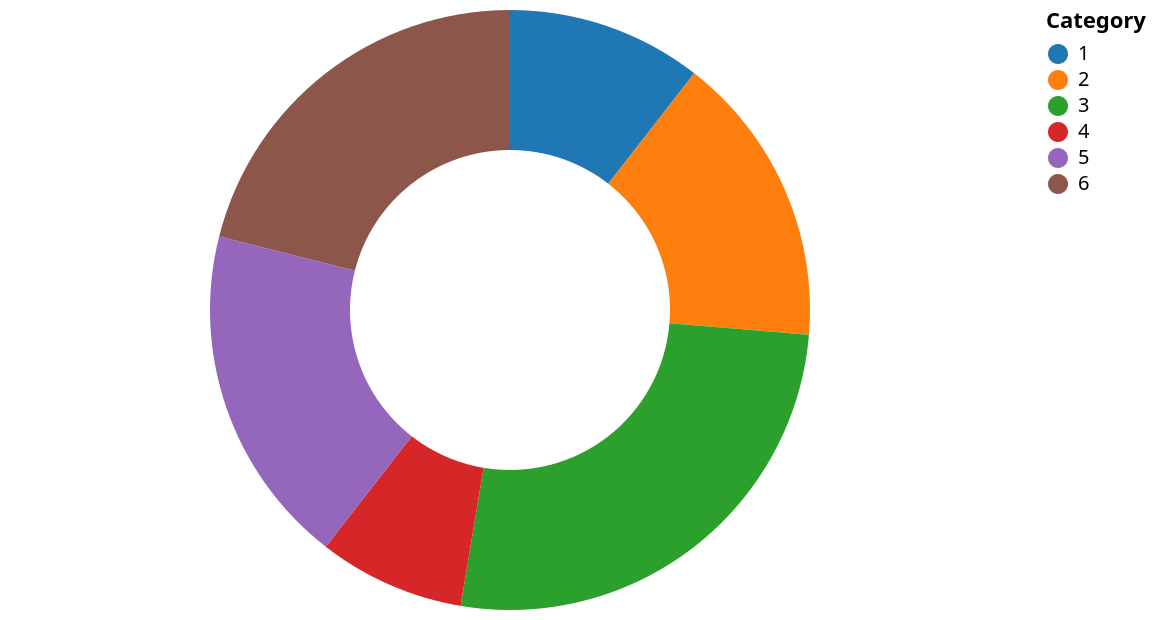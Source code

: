{
  "$schema": "https://vega.github.io/schema/vega-lite/v5.json",
  "mode": "vega-lite",
  "description": "A simple pie chart with embedded data.",
  "width": 500,
  "height": 300,
  "resolve": {
    "scale": {
      "color": "independent"
    }
  },
  "data": {
    "values": [
      {
        "category": 1,
        "value": 4
      },
      {
        "category": 2,
        "value": 6
      },
      {
        "category": 3,
        "value": 10
      },
      {
        "category": 4,
        "value": 3
      },
      {
        "category": 5,
        "value": 7
      },
      {
        "category": 6,
        "value": 8
      }
    ]
  },
  "layer": [
    {
      "mark": {
        "type": "arc",
        "innerRadius": 80,
        "cornerRadius": 0,
        "padAngle": 0,
        "outerRadius": 150,
        "tooltip": true
      },
      "encoding": {
        "theta": {
          "field": "value",
          "type": "quantitative",
          "stack": true
        },
        "color": {
          "field": "category",
          "type": "nominal",
          "scale": {
            "range": [
              "#1f77b4",
              "#ff7f0e",
              "#2ca02c",
              "#d62728",
              "#9467bd",
              "#8c564b",
              "#e377c2",
              "#7f7f7f",
              "#bcbd22",
              "#17becf"
            ]
          },
          "legend": {
            "title": "Category",
            "orient": "right",
            "symbolType": "circle",
            "fillColor": "#ffffff"
          }
        }
      }
    }
  ],
  "view": {
    "stroke": null
  }
}